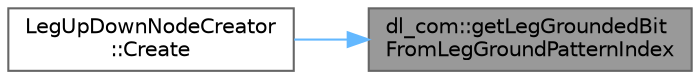 digraph "dl_com::getLegGroundedBitFromLegGroundPatternIndex"
{
 // LATEX_PDF_SIZE
  bgcolor="transparent";
  edge [fontname=Helvetica,fontsize=10,labelfontname=Helvetica,labelfontsize=10];
  node [fontname=Helvetica,fontsize=10,shape=box,height=0.2,width=0.4];
  rankdir="RL";
  Node1 [id="Node000001",label="dl_com::getLegGroundedBit\lFromLegGroundPatternIndex",height=0.2,width=0.4,color="gray40", fillcolor="grey60", style="filled", fontcolor="black",tooltip="脚の接地パターンの番号から，その脚の接地パターンを返す．"];
  Node1 -> Node2 [id="edge1_Node000001_Node000002",dir="back",color="steelblue1",style="solid",tooltip=" "];
  Node2 [id="Node000002",label="LegUpDownNodeCreator\l::Create",height=0.2,width=0.4,color="grey40", fillcolor="white", style="filled",URL="$class_leg_up_down_node_creator.html#a3b56cbc29dff2595c55b551a830a0b30",tooltip="現在のノードから次のノード群を生成する"];
}
